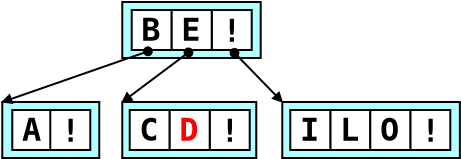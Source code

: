 <?xml version="1.0"?>
<dia:diagram xmlns:dia="http://www.lysator.liu.se/~alla/dia/">
  <dia:layer name="Background" visible="true">
    <dia:group>
      <dia:group>
        <dia:object type="Standard - Box" version="0" id="O0">
          <dia:attribute name="obj_pos">
            <dia:point val="8.631,7.05"/>
          </dia:attribute>
          <dia:attribute name="obj_bb">
            <dia:rectangle val="8.581,7;15.382,9.9"/>
          </dia:attribute>
          <dia:attribute name="elem_corner">
            <dia:point val="8.631,7.05"/>
          </dia:attribute>
          <dia:attribute name="elem_width">
            <dia:real val="6.7"/>
          </dia:attribute>
          <dia:attribute name="elem_height">
            <dia:real val="2.8"/>
          </dia:attribute>
          <dia:attribute name="inner_color">
            <dia:color val="#b2ffff"/>
          </dia:attribute>
          <dia:attribute name="show_background">
            <dia:boolean val="true"/>
          </dia:attribute>
        </dia:object>
        <dia:group>
          <dia:object type="Standard - Box" version="0" id="O1">
            <dia:attribute name="obj_pos">
              <dia:point val="9.003,7.45"/>
            </dia:attribute>
            <dia:attribute name="obj_bb">
              <dia:rectangle val="8.953,7.4;11.053,9.5"/>
            </dia:attribute>
            <dia:attribute name="elem_corner">
              <dia:point val="9.003,7.45"/>
            </dia:attribute>
            <dia:attribute name="elem_width">
              <dia:real val="2"/>
            </dia:attribute>
            <dia:attribute name="elem_height">
              <dia:real val="2"/>
            </dia:attribute>
            <dia:attribute name="show_background">
              <dia:boolean val="true"/>
            </dia:attribute>
          </dia:object>
          <dia:object type="Standard - Text" version="0" id="O2">
            <dia:attribute name="obj_pos">
              <dia:point val="9.959,8.987"/>
            </dia:attribute>
            <dia:attribute name="obj_bb">
              <dia:rectangle val="9.203,7.495;10.665,9.495"/>
            </dia:attribute>
            <dia:attribute name="text">
              <dia:composite type="text">
                <dia:attribute name="string">
                  <dia:string>#C#</dia:string>
                </dia:attribute>
                <dia:attribute name="font">
                  <dia:font name="Courier-Bold"/>
                </dia:attribute>
                <dia:attribute name="height">
                  <dia:real val="2"/>
                </dia:attribute>
                <dia:attribute name="pos">
                  <dia:point val="9.959,8.987"/>
                </dia:attribute>
                <dia:attribute name="color">
                  <dia:color val="#000000"/>
                </dia:attribute>
                <dia:attribute name="alignment">
                  <dia:enum val="1"/>
                </dia:attribute>
              </dia:composite>
            </dia:attribute>
          </dia:object>
        </dia:group>
        <dia:group>
          <dia:object type="Standard - Box" version="0" id="O3">
            <dia:attribute name="obj_pos">
              <dia:point val="13.003,7.45"/>
            </dia:attribute>
            <dia:attribute name="obj_bb">
              <dia:rectangle val="12.953,7.4;15.053,9.5"/>
            </dia:attribute>
            <dia:attribute name="elem_corner">
              <dia:point val="13.003,7.45"/>
            </dia:attribute>
            <dia:attribute name="elem_width">
              <dia:real val="2"/>
            </dia:attribute>
            <dia:attribute name="elem_height">
              <dia:real val="2"/>
            </dia:attribute>
            <dia:attribute name="show_background">
              <dia:boolean val="true"/>
            </dia:attribute>
          </dia:object>
          <dia:object type="Standard - Text" version="0" id="O4">
            <dia:attribute name="obj_pos">
              <dia:point val="14.009,9.04"/>
            </dia:attribute>
            <dia:attribute name="obj_bb">
              <dia:rectangle val="13.253,7.549;14.715,9.549"/>
            </dia:attribute>
            <dia:attribute name="text">
              <dia:composite type="text">
                <dia:attribute name="string">
                  <dia:string>#!#</dia:string>
                </dia:attribute>
                <dia:attribute name="font">
                  <dia:font name="Courier-Bold"/>
                </dia:attribute>
                <dia:attribute name="height">
                  <dia:real val="2"/>
                </dia:attribute>
                <dia:attribute name="pos">
                  <dia:point val="14.009,9.04"/>
                </dia:attribute>
                <dia:attribute name="color">
                  <dia:color val="#000000"/>
                </dia:attribute>
                <dia:attribute name="alignment">
                  <dia:enum val="1"/>
                </dia:attribute>
              </dia:composite>
            </dia:attribute>
          </dia:object>
        </dia:group>
        <dia:group>
          <dia:object type="Standard - Box" version="0" id="O5">
            <dia:attribute name="obj_pos">
              <dia:point val="11.003,7.45"/>
            </dia:attribute>
            <dia:attribute name="obj_bb">
              <dia:rectangle val="10.953,7.4;13.053,9.5"/>
            </dia:attribute>
            <dia:attribute name="elem_corner">
              <dia:point val="11.003,7.45"/>
            </dia:attribute>
            <dia:attribute name="elem_width">
              <dia:real val="2"/>
            </dia:attribute>
            <dia:attribute name="elem_height">
              <dia:real val="2"/>
            </dia:attribute>
            <dia:attribute name="show_background">
              <dia:boolean val="true"/>
            </dia:attribute>
          </dia:object>
          <dia:object type="Standard - Text" version="0" id="O6">
            <dia:attribute name="obj_pos">
              <dia:point val="11.959,8.987"/>
            </dia:attribute>
            <dia:attribute name="obj_bb">
              <dia:rectangle val="11.203,7.495;12.665,9.495"/>
            </dia:attribute>
            <dia:attribute name="text">
              <dia:composite type="text">
                <dia:attribute name="string">
                  <dia:string>#D#</dia:string>
                </dia:attribute>
                <dia:attribute name="font">
                  <dia:font name="Courier-Bold"/>
                </dia:attribute>
                <dia:attribute name="height">
                  <dia:real val="2"/>
                </dia:attribute>
                <dia:attribute name="pos">
                  <dia:point val="11.959,8.987"/>
                </dia:attribute>
                <dia:attribute name="color">
                  <dia:color val="#ff0000"/>
                </dia:attribute>
                <dia:attribute name="alignment">
                  <dia:enum val="1"/>
                </dia:attribute>
              </dia:composite>
            </dia:attribute>
          </dia:object>
        </dia:group>
      </dia:group>
      <dia:group>
        <dia:object type="Standard - Box" version="0" id="O7">
          <dia:attribute name="obj_pos">
            <dia:point val="2.631,7.05"/>
          </dia:attribute>
          <dia:attribute name="obj_bb">
            <dia:rectangle val="2.581,7;7.531,9.9"/>
          </dia:attribute>
          <dia:attribute name="elem_corner">
            <dia:point val="2.631,7.05"/>
          </dia:attribute>
          <dia:attribute name="elem_width">
            <dia:real val="4.85"/>
          </dia:attribute>
          <dia:attribute name="elem_height">
            <dia:real val="2.8"/>
          </dia:attribute>
          <dia:attribute name="inner_color">
            <dia:color val="#b2ffff"/>
          </dia:attribute>
          <dia:attribute name="show_background">
            <dia:boolean val="true"/>
          </dia:attribute>
        </dia:object>
        <dia:group>
          <dia:object type="Standard - Box" version="0" id="O8">
            <dia:attribute name="obj_pos">
              <dia:point val="3.131,7.45"/>
            </dia:attribute>
            <dia:attribute name="obj_bb">
              <dia:rectangle val="3.081,7.4;5.181,9.5"/>
            </dia:attribute>
            <dia:attribute name="elem_corner">
              <dia:point val="3.131,7.45"/>
            </dia:attribute>
            <dia:attribute name="elem_width">
              <dia:real val="2"/>
            </dia:attribute>
            <dia:attribute name="elem_height">
              <dia:real val="2"/>
            </dia:attribute>
            <dia:attribute name="show_background">
              <dia:boolean val="true"/>
            </dia:attribute>
          </dia:object>
          <dia:object type="Standard - Text" version="0" id="O9">
            <dia:attribute name="obj_pos">
              <dia:point val="4.087,8.987"/>
            </dia:attribute>
            <dia:attribute name="obj_bb">
              <dia:rectangle val="3.331,7.495;4.793,9.495"/>
            </dia:attribute>
            <dia:attribute name="text">
              <dia:composite type="text">
                <dia:attribute name="string">
                  <dia:string>#A#</dia:string>
                </dia:attribute>
                <dia:attribute name="font">
                  <dia:font name="Courier-Bold"/>
                </dia:attribute>
                <dia:attribute name="height">
                  <dia:real val="2"/>
                </dia:attribute>
                <dia:attribute name="pos">
                  <dia:point val="4.087,8.987"/>
                </dia:attribute>
                <dia:attribute name="color">
                  <dia:color val="#000000"/>
                </dia:attribute>
                <dia:attribute name="alignment">
                  <dia:enum val="1"/>
                </dia:attribute>
              </dia:composite>
            </dia:attribute>
          </dia:object>
        </dia:group>
        <dia:group>
          <dia:object type="Standard - Box" version="0" id="O10">
            <dia:attribute name="obj_pos">
              <dia:point val="5.031,7.45"/>
            </dia:attribute>
            <dia:attribute name="obj_bb">
              <dia:rectangle val="4.981,7.4;7.081,9.5"/>
            </dia:attribute>
            <dia:attribute name="elem_corner">
              <dia:point val="5.031,7.45"/>
            </dia:attribute>
            <dia:attribute name="elem_width">
              <dia:real val="2"/>
            </dia:attribute>
            <dia:attribute name="elem_height">
              <dia:real val="2"/>
            </dia:attribute>
            <dia:attribute name="show_background">
              <dia:boolean val="true"/>
            </dia:attribute>
          </dia:object>
          <dia:object type="Standard - Text" version="0" id="O11">
            <dia:attribute name="obj_pos">
              <dia:point val="6.037,9.04"/>
            </dia:attribute>
            <dia:attribute name="obj_bb">
              <dia:rectangle val="5.281,7.549;6.743,9.549"/>
            </dia:attribute>
            <dia:attribute name="text">
              <dia:composite type="text">
                <dia:attribute name="string">
                  <dia:string>#!#</dia:string>
                </dia:attribute>
                <dia:attribute name="font">
                  <dia:font name="Courier-Bold"/>
                </dia:attribute>
                <dia:attribute name="height">
                  <dia:real val="2"/>
                </dia:attribute>
                <dia:attribute name="pos">
                  <dia:point val="6.037,9.04"/>
                </dia:attribute>
                <dia:attribute name="color">
                  <dia:color val="#000000"/>
                </dia:attribute>
                <dia:attribute name="alignment">
                  <dia:enum val="1"/>
                </dia:attribute>
              </dia:composite>
            </dia:attribute>
          </dia:object>
        </dia:group>
      </dia:group>
      <dia:group>
        <dia:object type="Standard - Box" version="0" id="O12">
          <dia:attribute name="obj_pos">
            <dia:point val="16.631,7.05"/>
          </dia:attribute>
          <dia:attribute name="obj_bb">
            <dia:rectangle val="16.581,7;25.562,9.9"/>
          </dia:attribute>
          <dia:attribute name="elem_corner">
            <dia:point val="16.631,7.05"/>
          </dia:attribute>
          <dia:attribute name="elem_width">
            <dia:real val="8.88"/>
          </dia:attribute>
          <dia:attribute name="elem_height">
            <dia:real val="2.8"/>
          </dia:attribute>
          <dia:attribute name="inner_color">
            <dia:color val="#b2ffff"/>
          </dia:attribute>
          <dia:attribute name="show_background">
            <dia:boolean val="true"/>
          </dia:attribute>
        </dia:object>
        <dia:group>
          <dia:object type="Standard - Box" version="0" id="O13">
            <dia:attribute name="obj_pos">
              <dia:point val="19.032,7.45"/>
            </dia:attribute>
            <dia:attribute name="obj_bb">
              <dia:rectangle val="18.982,7.4;21.081,9.5"/>
            </dia:attribute>
            <dia:attribute name="elem_corner">
              <dia:point val="19.032,7.45"/>
            </dia:attribute>
            <dia:attribute name="elem_width">
              <dia:real val="2"/>
            </dia:attribute>
            <dia:attribute name="elem_height">
              <dia:real val="2"/>
            </dia:attribute>
            <dia:attribute name="show_background">
              <dia:boolean val="true"/>
            </dia:attribute>
          </dia:object>
          <dia:object type="Standard - Text" version="0" id="O14">
            <dia:attribute name="obj_pos">
              <dia:point val="19.988,8.987"/>
            </dia:attribute>
            <dia:attribute name="obj_bb">
              <dia:rectangle val="19.232,7.495;20.694,9.495"/>
            </dia:attribute>
            <dia:attribute name="text">
              <dia:composite type="text">
                <dia:attribute name="string">
                  <dia:string>#L#</dia:string>
                </dia:attribute>
                <dia:attribute name="font">
                  <dia:font name="Courier-Bold"/>
                </dia:attribute>
                <dia:attribute name="height">
                  <dia:real val="2"/>
                </dia:attribute>
                <dia:attribute name="pos">
                  <dia:point val="19.988,8.987"/>
                </dia:attribute>
                <dia:attribute name="color">
                  <dia:color val="#000000"/>
                </dia:attribute>
                <dia:attribute name="alignment">
                  <dia:enum val="1"/>
                </dia:attribute>
              </dia:composite>
            </dia:attribute>
          </dia:object>
        </dia:group>
        <dia:group>
          <dia:object type="Standard - Box" version="0" id="O15">
            <dia:attribute name="obj_pos">
              <dia:point val="23.032,7.45"/>
            </dia:attribute>
            <dia:attribute name="obj_bb">
              <dia:rectangle val="22.982,7.4;25.081,9.5"/>
            </dia:attribute>
            <dia:attribute name="elem_corner">
              <dia:point val="23.032,7.45"/>
            </dia:attribute>
            <dia:attribute name="elem_width">
              <dia:real val="2"/>
            </dia:attribute>
            <dia:attribute name="elem_height">
              <dia:real val="2"/>
            </dia:attribute>
            <dia:attribute name="show_background">
              <dia:boolean val="true"/>
            </dia:attribute>
          </dia:object>
          <dia:object type="Standard - Text" version="0" id="O16">
            <dia:attribute name="obj_pos">
              <dia:point val="24.038,9.04"/>
            </dia:attribute>
            <dia:attribute name="obj_bb">
              <dia:rectangle val="23.282,7.549;24.744,9.549"/>
            </dia:attribute>
            <dia:attribute name="text">
              <dia:composite type="text">
                <dia:attribute name="string">
                  <dia:string>#!#</dia:string>
                </dia:attribute>
                <dia:attribute name="font">
                  <dia:font name="Courier-Bold"/>
                </dia:attribute>
                <dia:attribute name="height">
                  <dia:real val="2"/>
                </dia:attribute>
                <dia:attribute name="pos">
                  <dia:point val="24.038,9.04"/>
                </dia:attribute>
                <dia:attribute name="color">
                  <dia:color val="#000000"/>
                </dia:attribute>
                <dia:attribute name="alignment">
                  <dia:enum val="1"/>
                </dia:attribute>
              </dia:composite>
            </dia:attribute>
          </dia:object>
        </dia:group>
        <dia:group>
          <dia:object type="Standard - Box" version="0" id="O17">
            <dia:attribute name="obj_pos">
              <dia:point val="21.032,7.45"/>
            </dia:attribute>
            <dia:attribute name="obj_bb">
              <dia:rectangle val="20.982,7.4;23.081,9.5"/>
            </dia:attribute>
            <dia:attribute name="elem_corner">
              <dia:point val="21.032,7.45"/>
            </dia:attribute>
            <dia:attribute name="elem_width">
              <dia:real val="2"/>
            </dia:attribute>
            <dia:attribute name="elem_height">
              <dia:real val="2"/>
            </dia:attribute>
            <dia:attribute name="show_background">
              <dia:boolean val="true"/>
            </dia:attribute>
          </dia:object>
          <dia:object type="Standard - Text" version="0" id="O18">
            <dia:attribute name="obj_pos">
              <dia:point val="21.988,8.987"/>
            </dia:attribute>
            <dia:attribute name="obj_bb">
              <dia:rectangle val="21.232,7.495;22.694,9.495"/>
            </dia:attribute>
            <dia:attribute name="text">
              <dia:composite type="text">
                <dia:attribute name="string">
                  <dia:string>#O#</dia:string>
                </dia:attribute>
                <dia:attribute name="font">
                  <dia:font name="Courier-Bold"/>
                </dia:attribute>
                <dia:attribute name="height">
                  <dia:real val="2"/>
                </dia:attribute>
                <dia:attribute name="pos">
                  <dia:point val="21.988,8.987"/>
                </dia:attribute>
                <dia:attribute name="color">
                  <dia:color val="#000000"/>
                </dia:attribute>
                <dia:attribute name="alignment">
                  <dia:enum val="1"/>
                </dia:attribute>
              </dia:composite>
            </dia:attribute>
          </dia:object>
        </dia:group>
        <dia:group>
          <dia:object type="Standard - Box" version="0" id="O19">
            <dia:attribute name="obj_pos">
              <dia:point val="17.032,7.45"/>
            </dia:attribute>
            <dia:attribute name="obj_bb">
              <dia:rectangle val="16.982,7.4;19.081,9.5"/>
            </dia:attribute>
            <dia:attribute name="elem_corner">
              <dia:point val="17.032,7.45"/>
            </dia:attribute>
            <dia:attribute name="elem_width">
              <dia:real val="2"/>
            </dia:attribute>
            <dia:attribute name="elem_height">
              <dia:real val="2"/>
            </dia:attribute>
            <dia:attribute name="show_background">
              <dia:boolean val="true"/>
            </dia:attribute>
          </dia:object>
          <dia:object type="Standard - Text" version="0" id="O20">
            <dia:attribute name="obj_pos">
              <dia:point val="17.988,8.987"/>
            </dia:attribute>
            <dia:attribute name="obj_bb">
              <dia:rectangle val="17.232,7.495;18.694,9.495"/>
            </dia:attribute>
            <dia:attribute name="text">
              <dia:composite type="text">
                <dia:attribute name="string">
                  <dia:string>#I#</dia:string>
                </dia:attribute>
                <dia:attribute name="font">
                  <dia:font name="Courier-Bold"/>
                </dia:attribute>
                <dia:attribute name="height">
                  <dia:real val="2"/>
                </dia:attribute>
                <dia:attribute name="pos">
                  <dia:point val="17.988,8.987"/>
                </dia:attribute>
                <dia:attribute name="color">
                  <dia:color val="#000000"/>
                </dia:attribute>
                <dia:attribute name="alignment">
                  <dia:enum val="1"/>
                </dia:attribute>
              </dia:composite>
            </dia:attribute>
          </dia:object>
        </dia:group>
      </dia:group>
      <dia:group>
        <dia:object type="Standard - Box" version="0" id="O21">
          <dia:attribute name="obj_pos">
            <dia:point val="8.631,2.05"/>
          </dia:attribute>
          <dia:attribute name="obj_bb">
            <dia:rectangle val="8.581,2;15.603,4.9"/>
          </dia:attribute>
          <dia:attribute name="elem_corner">
            <dia:point val="8.631,2.05"/>
          </dia:attribute>
          <dia:attribute name="elem_width">
            <dia:real val="6.921"/>
          </dia:attribute>
          <dia:attribute name="elem_height">
            <dia:real val="2.8"/>
          </dia:attribute>
          <dia:attribute name="inner_color">
            <dia:color val="#b2ffff"/>
          </dia:attribute>
          <dia:attribute name="show_background">
            <dia:boolean val="true"/>
          </dia:attribute>
        </dia:object>
        <dia:group>
          <dia:object type="Standard - Box" version="0" id="O22">
            <dia:attribute name="obj_pos">
              <dia:point val="9.103,2.45"/>
            </dia:attribute>
            <dia:attribute name="obj_bb">
              <dia:rectangle val="9.053,2.4;11.153,4.5"/>
            </dia:attribute>
            <dia:attribute name="elem_corner">
              <dia:point val="9.103,2.45"/>
            </dia:attribute>
            <dia:attribute name="elem_width">
              <dia:real val="2"/>
            </dia:attribute>
            <dia:attribute name="elem_height">
              <dia:real val="2"/>
            </dia:attribute>
            <dia:attribute name="show_background">
              <dia:boolean val="true"/>
            </dia:attribute>
          </dia:object>
          <dia:object type="Standard - Text" version="0" id="O23">
            <dia:attribute name="obj_pos">
              <dia:point val="10.059,3.987"/>
            </dia:attribute>
            <dia:attribute name="obj_bb">
              <dia:rectangle val="9.303,2.495;10.765,4.495"/>
            </dia:attribute>
            <dia:attribute name="text">
              <dia:composite type="text">
                <dia:attribute name="string">
                  <dia:string>#B#</dia:string>
                </dia:attribute>
                <dia:attribute name="font">
                  <dia:font name="Courier-Bold"/>
                </dia:attribute>
                <dia:attribute name="height">
                  <dia:real val="2"/>
                </dia:attribute>
                <dia:attribute name="pos">
                  <dia:point val="10.059,3.987"/>
                </dia:attribute>
                <dia:attribute name="color">
                  <dia:color val="#000000"/>
                </dia:attribute>
                <dia:attribute name="alignment">
                  <dia:enum val="1"/>
                </dia:attribute>
              </dia:composite>
            </dia:attribute>
          </dia:object>
        </dia:group>
        <dia:group>
          <dia:object type="Standard - Box" version="0" id="O24">
            <dia:attribute name="obj_pos">
              <dia:point val="13.103,2.45"/>
            </dia:attribute>
            <dia:attribute name="obj_bb">
              <dia:rectangle val="13.053,2.4;15.153,4.5"/>
            </dia:attribute>
            <dia:attribute name="elem_corner">
              <dia:point val="13.103,2.45"/>
            </dia:attribute>
            <dia:attribute name="elem_width">
              <dia:real val="2"/>
            </dia:attribute>
            <dia:attribute name="elem_height">
              <dia:real val="2"/>
            </dia:attribute>
            <dia:attribute name="show_background">
              <dia:boolean val="true"/>
            </dia:attribute>
          </dia:object>
          <dia:object type="Standard - Text" version="0" id="O25">
            <dia:attribute name="obj_pos">
              <dia:point val="14.109,4.04"/>
            </dia:attribute>
            <dia:attribute name="obj_bb">
              <dia:rectangle val="13.353,2.549;14.815,4.549"/>
            </dia:attribute>
            <dia:attribute name="text">
              <dia:composite type="text">
                <dia:attribute name="string">
                  <dia:string>#!#</dia:string>
                </dia:attribute>
                <dia:attribute name="font">
                  <dia:font name="Courier-Bold"/>
                </dia:attribute>
                <dia:attribute name="height">
                  <dia:real val="2"/>
                </dia:attribute>
                <dia:attribute name="pos">
                  <dia:point val="14.109,4.04"/>
                </dia:attribute>
                <dia:attribute name="color">
                  <dia:color val="#000000"/>
                </dia:attribute>
                <dia:attribute name="alignment">
                  <dia:enum val="1"/>
                </dia:attribute>
              </dia:composite>
            </dia:attribute>
          </dia:object>
        </dia:group>
        <dia:group>
          <dia:object type="Standard - Box" version="0" id="O26">
            <dia:attribute name="obj_pos">
              <dia:point val="11.103,2.45"/>
            </dia:attribute>
            <dia:attribute name="obj_bb">
              <dia:rectangle val="11.053,2.4;13.153,4.5"/>
            </dia:attribute>
            <dia:attribute name="elem_corner">
              <dia:point val="11.103,2.45"/>
            </dia:attribute>
            <dia:attribute name="elem_width">
              <dia:real val="2"/>
            </dia:attribute>
            <dia:attribute name="elem_height">
              <dia:real val="2"/>
            </dia:attribute>
            <dia:attribute name="show_background">
              <dia:boolean val="true"/>
            </dia:attribute>
          </dia:object>
          <dia:object type="Standard - Text" version="0" id="O27">
            <dia:attribute name="obj_pos">
              <dia:point val="12.059,3.987"/>
            </dia:attribute>
            <dia:attribute name="obj_bb">
              <dia:rectangle val="11.303,2.495;12.765,4.495"/>
            </dia:attribute>
            <dia:attribute name="text">
              <dia:composite type="text">
                <dia:attribute name="string">
                  <dia:string>#E#</dia:string>
                </dia:attribute>
                <dia:attribute name="font">
                  <dia:font name="Courier-Bold"/>
                </dia:attribute>
                <dia:attribute name="height">
                  <dia:real val="2"/>
                </dia:attribute>
                <dia:attribute name="pos">
                  <dia:point val="12.059,3.987"/>
                </dia:attribute>
                <dia:attribute name="color">
                  <dia:color val="#000000"/>
                </dia:attribute>
                <dia:attribute name="alignment">
                  <dia:enum val="1"/>
                </dia:attribute>
              </dia:composite>
            </dia:attribute>
          </dia:object>
        </dia:group>
      </dia:group>
      <dia:object type="Standard - Line" version="0" id="O28">
        <dia:attribute name="obj_pos">
          <dia:point val="10.103,4.45"/>
        </dia:attribute>
        <dia:attribute name="obj_bb">
          <dia:rectangle val="2.5,4.072;10.235,7.428"/>
        </dia:attribute>
        <dia:attribute name="conn_endpoints">
          <dia:point val="10.103,4.45"/>
          <dia:point val="2.631,7.05"/>
        </dia:attribute>
        <dia:attribute name="numcp">
          <dia:int val="1"/>
        </dia:attribute>
        <dia:attribute name="start_arrow">
          <dia:enum val="8"/>
        </dia:attribute>
        <dia:attribute name="start_arrow_length">
          <dia:real val="0.4"/>
        </dia:attribute>
        <dia:attribute name="start_arrow_width">
          <dia:real val="0.4"/>
        </dia:attribute>
        <dia:attribute name="end_arrow">
          <dia:enum val="3"/>
        </dia:attribute>
        <dia:attribute name="end_arrow_length">
          <dia:real val="0.4"/>
        </dia:attribute>
        <dia:attribute name="end_arrow_width">
          <dia:real val="0.4"/>
        </dia:attribute>
      </dia:object>
      <dia:object type="Standard - Line" version="0" id="O29">
        <dia:attribute name="obj_pos">
          <dia:point val="14.103,4.45"/>
        </dia:attribute>
        <dia:attribute name="obj_bb">
          <dia:rectangle val="13.816,4.171;16.918,7.329"/>
        </dia:attribute>
        <dia:attribute name="conn_endpoints">
          <dia:point val="14.103,4.45"/>
          <dia:point val="16.631,7.05"/>
        </dia:attribute>
        <dia:attribute name="numcp">
          <dia:int val="1"/>
        </dia:attribute>
        <dia:attribute name="start_arrow">
          <dia:enum val="8"/>
        </dia:attribute>
        <dia:attribute name="start_arrow_length">
          <dia:real val="0.4"/>
        </dia:attribute>
        <dia:attribute name="start_arrow_width">
          <dia:real val="0.4"/>
        </dia:attribute>
        <dia:attribute name="end_arrow">
          <dia:enum val="3"/>
        </dia:attribute>
        <dia:attribute name="end_arrow_length">
          <dia:real val="0.4"/>
        </dia:attribute>
        <dia:attribute name="end_arrow_width">
          <dia:real val="0.4"/>
        </dia:attribute>
      </dia:object>
      <dia:object type="Standard - Line" version="0" id="O30">
        <dia:attribute name="obj_pos">
          <dia:point val="12.103,4.45"/>
        </dia:attribute>
        <dia:attribute name="obj_bb">
          <dia:rectangle val="8.392,4.13;12.343,7.37"/>
        </dia:attribute>
        <dia:attribute name="conn_endpoints">
          <dia:point val="12.103,4.45"/>
          <dia:point val="8.631,7.05"/>
        </dia:attribute>
        <dia:attribute name="numcp">
          <dia:int val="1"/>
        </dia:attribute>
        <dia:attribute name="start_arrow">
          <dia:enum val="8"/>
        </dia:attribute>
        <dia:attribute name="start_arrow_length">
          <dia:real val="0.4"/>
        </dia:attribute>
        <dia:attribute name="start_arrow_width">
          <dia:real val="0.4"/>
        </dia:attribute>
        <dia:attribute name="end_arrow">
          <dia:enum val="3"/>
        </dia:attribute>
        <dia:attribute name="end_arrow_length">
          <dia:real val="0.4"/>
        </dia:attribute>
        <dia:attribute name="end_arrow_width">
          <dia:real val="0.4"/>
        </dia:attribute>
      </dia:object>
    </dia:group>
  </dia:layer>
</dia:diagram>
